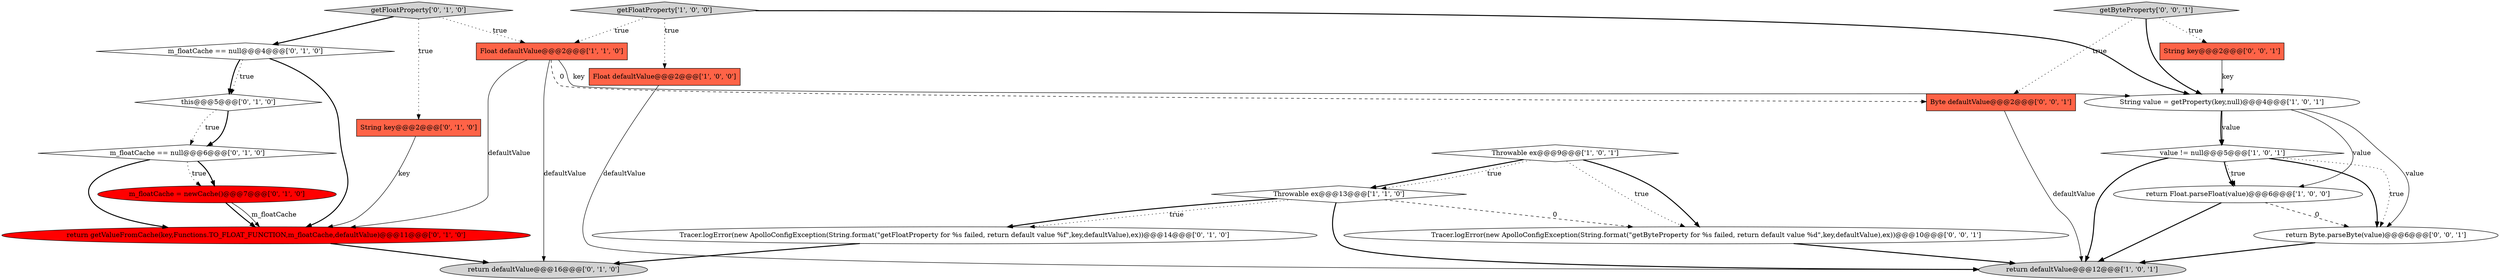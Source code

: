 digraph {
15 [style = filled, label = "m_floatCache == null@@@4@@@['0', '1', '0']", fillcolor = white, shape = diamond image = "AAA0AAABBB2BBB"];
13 [style = filled, label = "getFloatProperty['0', '1', '0']", fillcolor = lightgray, shape = diamond image = "AAA0AAABBB2BBB"];
3 [style = filled, label = "Float defaultValue@@@2@@@['1', '0', '0']", fillcolor = tomato, shape = box image = "AAA0AAABBB1BBB"];
12 [style = filled, label = "return defaultValue@@@16@@@['0', '1', '0']", fillcolor = lightgray, shape = ellipse image = "AAA0AAABBB2BBB"];
8 [style = filled, label = "return Float.parseFloat(value)@@@6@@@['1', '0', '0']", fillcolor = white, shape = ellipse image = "AAA0AAABBB1BBB"];
7 [style = filled, label = "Float defaultValue@@@2@@@['1', '1', '0']", fillcolor = tomato, shape = box image = "AAA0AAABBB1BBB"];
9 [style = filled, label = "String key@@@2@@@['0', '1', '0']", fillcolor = tomato, shape = box image = "AAA0AAABBB2BBB"];
1 [style = filled, label = "value != null@@@5@@@['1', '0', '1']", fillcolor = white, shape = diamond image = "AAA0AAABBB1BBB"];
10 [style = filled, label = "return getValueFromCache(key,Functions.TO_FLOAT_FUNCTION,m_floatCache,defaultValue)@@@11@@@['0', '1', '0']", fillcolor = red, shape = ellipse image = "AAA1AAABBB2BBB"];
17 [style = filled, label = "m_floatCache = newCache()@@@7@@@['0', '1', '0']", fillcolor = red, shape = ellipse image = "AAA1AAABBB2BBB"];
21 [style = filled, label = "getByteProperty['0', '0', '1']", fillcolor = lightgray, shape = diamond image = "AAA0AAABBB3BBB"];
0 [style = filled, label = "Throwable ex@@@9@@@['1', '0', '1']", fillcolor = white, shape = diamond image = "AAA0AAABBB1BBB"];
4 [style = filled, label = "getFloatProperty['1', '0', '0']", fillcolor = lightgray, shape = diamond image = "AAA0AAABBB1BBB"];
11 [style = filled, label = "m_floatCache == null@@@6@@@['0', '1', '0']", fillcolor = white, shape = diamond image = "AAA0AAABBB2BBB"];
16 [style = filled, label = "Tracer.logError(new ApolloConfigException(String.format(\"getFloatProperty for %s failed, return default value %f\",key,defaultValue),ex))@@@14@@@['0', '1', '0']", fillcolor = white, shape = ellipse image = "AAA0AAABBB2BBB"];
18 [style = filled, label = "String key@@@2@@@['0', '0', '1']", fillcolor = tomato, shape = box image = "AAA0AAABBB3BBB"];
19 [style = filled, label = "return Byte.parseByte(value)@@@6@@@['0', '0', '1']", fillcolor = white, shape = ellipse image = "AAA0AAABBB3BBB"];
5 [style = filled, label = "String value = getProperty(key,null)@@@4@@@['1', '0', '1']", fillcolor = white, shape = ellipse image = "AAA0AAABBB1BBB"];
22 [style = filled, label = "Tracer.logError(new ApolloConfigException(String.format(\"getByteProperty for %s failed, return default value %d\",key,defaultValue),ex))@@@10@@@['0', '0', '1']", fillcolor = white, shape = ellipse image = "AAA0AAABBB3BBB"];
14 [style = filled, label = "this@@@5@@@['0', '1', '0']", fillcolor = white, shape = diamond image = "AAA0AAABBB2BBB"];
6 [style = filled, label = "Throwable ex@@@13@@@['1', '1', '0']", fillcolor = white, shape = diamond image = "AAA0AAABBB1BBB"];
20 [style = filled, label = "Byte defaultValue@@@2@@@['0', '0', '1']", fillcolor = tomato, shape = box image = "AAA0AAABBB3BBB"];
2 [style = filled, label = "return defaultValue@@@12@@@['1', '0', '1']", fillcolor = lightgray, shape = ellipse image = "AAA0AAABBB1BBB"];
7->10 [style = solid, label="defaultValue"];
17->10 [style = bold, label=""];
8->19 [style = dashed, label="0"];
15->10 [style = bold, label=""];
9->10 [style = solid, label="key"];
1->8 [style = bold, label=""];
22->2 [style = bold, label=""];
21->20 [style = dotted, label="true"];
15->14 [style = bold, label=""];
0->6 [style = bold, label=""];
5->8 [style = solid, label="value"];
21->18 [style = dotted, label="true"];
11->17 [style = dotted, label="true"];
4->7 [style = dotted, label="true"];
7->20 [style = dashed, label="0"];
19->2 [style = bold, label=""];
13->7 [style = dotted, label="true"];
15->14 [style = dotted, label="true"];
0->6 [style = dotted, label="true"];
1->19 [style = dotted, label="true"];
18->5 [style = solid, label="key"];
6->22 [style = dashed, label="0"];
5->1 [style = solid, label="value"];
0->22 [style = dotted, label="true"];
6->2 [style = bold, label=""];
17->10 [style = solid, label="m_floatCache"];
21->5 [style = bold, label=""];
5->1 [style = bold, label=""];
4->3 [style = dotted, label="true"];
20->2 [style = solid, label="defaultValue"];
8->2 [style = bold, label=""];
11->10 [style = bold, label=""];
7->5 [style = solid, label="key"];
3->2 [style = solid, label="defaultValue"];
10->12 [style = bold, label=""];
6->16 [style = bold, label=""];
0->22 [style = bold, label=""];
1->8 [style = dotted, label="true"];
11->17 [style = bold, label=""];
14->11 [style = dotted, label="true"];
1->2 [style = bold, label=""];
13->15 [style = bold, label=""];
1->19 [style = bold, label=""];
5->19 [style = solid, label="value"];
14->11 [style = bold, label=""];
7->12 [style = solid, label="defaultValue"];
4->5 [style = bold, label=""];
16->12 [style = bold, label=""];
6->16 [style = dotted, label="true"];
13->9 [style = dotted, label="true"];
}
